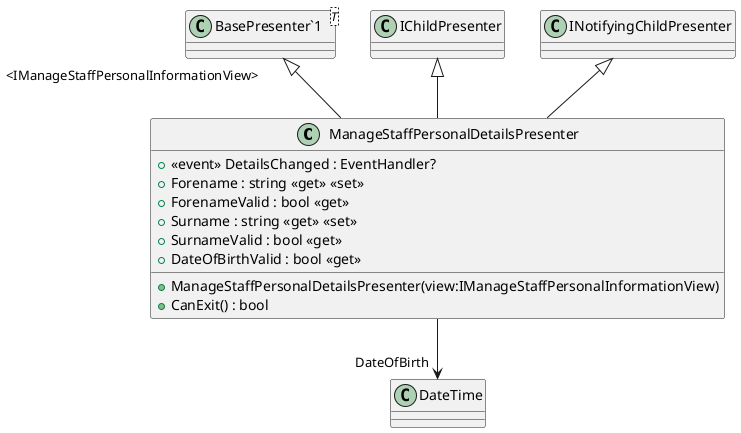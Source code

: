 @startuml
class ManageStaffPersonalDetailsPresenter {
    +  <<event>> DetailsChanged : EventHandler? 
    + ManageStaffPersonalDetailsPresenter(view:IManageStaffPersonalInformationView)
    + Forename : string <<get>> <<set>>
    + ForenameValid : bool <<get>>
    + Surname : string <<get>> <<set>>
    + SurnameValid : bool <<get>>
    + DateOfBirthValid : bool <<get>>
    + CanExit() : bool
}
class "BasePresenter`1"<T> {
}
"BasePresenter`1" "<IManageStaffPersonalInformationView>" <|-- ManageStaffPersonalDetailsPresenter
IChildPresenter <|-- ManageStaffPersonalDetailsPresenter
INotifyingChildPresenter <|-- ManageStaffPersonalDetailsPresenter
ManageStaffPersonalDetailsPresenter --> "DateOfBirth" DateTime
@enduml

